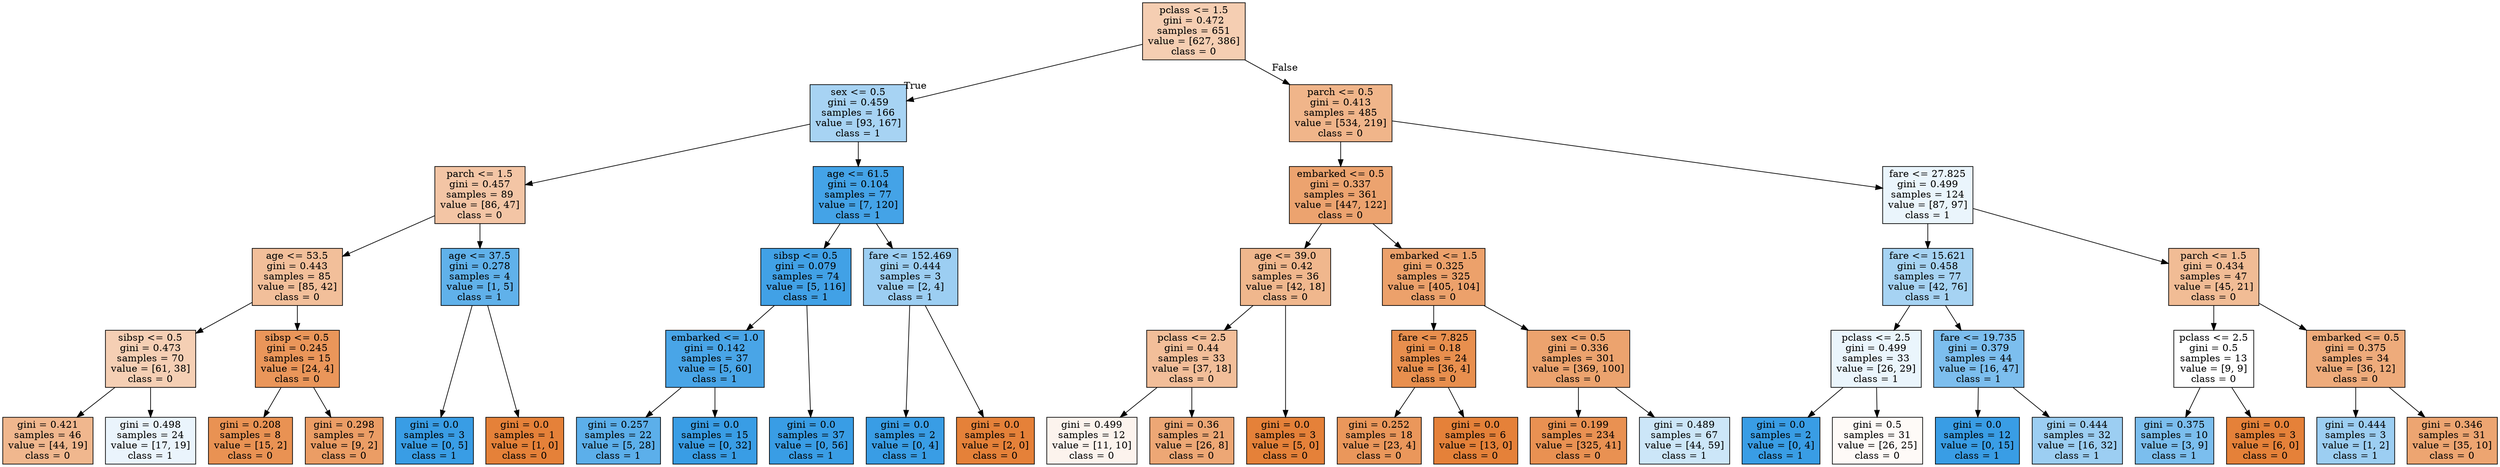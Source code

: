 digraph Tree {
node [shape=box, style="filled", color="black"] ;
graph [ranksep=equally, splines=polyline] ;
0 [label="pclass <= 1.5\ngini = 0.472\nsamples = 651\nvalue = [627, 386]\nclass = 0", fillcolor="#e5813962"] ;
1 [label="sex <= 0.5\ngini = 0.459\nsamples = 166\nvalue = [93, 167]\nclass = 1", fillcolor="#399de571"] ;
0 -> 1 [labeldistance=2.5, labelangle=45, headlabel="True"] ;
2 [label="parch <= 1.5\ngini = 0.457\nsamples = 89\nvalue = [86, 47]\nclass = 0", fillcolor="#e5813974"] ;
1 -> 2 ;
3 [label="age <= 53.5\ngini = 0.443\nsamples = 85\nvalue = [85, 42]\nclass = 0", fillcolor="#e5813981"] ;
2 -> 3 ;
4 [label="sibsp <= 0.5\ngini = 0.473\nsamples = 70\nvalue = [61, 38]\nclass = 0", fillcolor="#e5813960"] ;
3 -> 4 ;
5 [label="gini = 0.421\nsamples = 46\nvalue = [44, 19]\nclass = 0", fillcolor="#e5813991"] ;
4 -> 5 ;
6 [label="gini = 0.498\nsamples = 24\nvalue = [17, 19]\nclass = 1", fillcolor="#399de51b"] ;
4 -> 6 ;
7 [label="sibsp <= 0.5\ngini = 0.245\nsamples = 15\nvalue = [24, 4]\nclass = 0", fillcolor="#e58139d4"] ;
3 -> 7 ;
8 [label="gini = 0.208\nsamples = 8\nvalue = [15, 2]\nclass = 0", fillcolor="#e58139dd"] ;
7 -> 8 ;
9 [label="gini = 0.298\nsamples = 7\nvalue = [9, 2]\nclass = 0", fillcolor="#e58139c6"] ;
7 -> 9 ;
10 [label="age <= 37.5\ngini = 0.278\nsamples = 4\nvalue = [1, 5]\nclass = 1", fillcolor="#399de5cc"] ;
2 -> 10 ;
11 [label="gini = 0.0\nsamples = 3\nvalue = [0, 5]\nclass = 1", fillcolor="#399de5ff"] ;
10 -> 11 ;
12 [label="gini = 0.0\nsamples = 1\nvalue = [1, 0]\nclass = 0", fillcolor="#e58139ff"] ;
10 -> 12 ;
13 [label="age <= 61.5\ngini = 0.104\nsamples = 77\nvalue = [7, 120]\nclass = 1", fillcolor="#399de5f0"] ;
1 -> 13 ;
14 [label="sibsp <= 0.5\ngini = 0.079\nsamples = 74\nvalue = [5, 116]\nclass = 1", fillcolor="#399de5f4"] ;
13 -> 14 ;
15 [label="embarked <= 1.0\ngini = 0.142\nsamples = 37\nvalue = [5, 60]\nclass = 1", fillcolor="#399de5ea"] ;
14 -> 15 ;
16 [label="gini = 0.257\nsamples = 22\nvalue = [5, 28]\nclass = 1", fillcolor="#399de5d1"] ;
15 -> 16 ;
17 [label="gini = 0.0\nsamples = 15\nvalue = [0, 32]\nclass = 1", fillcolor="#399de5ff"] ;
15 -> 17 ;
18 [label="gini = 0.0\nsamples = 37\nvalue = [0, 56]\nclass = 1", fillcolor="#399de5ff"] ;
14 -> 18 ;
19 [label="fare <= 152.469\ngini = 0.444\nsamples = 3\nvalue = [2, 4]\nclass = 1", fillcolor="#399de57f"] ;
13 -> 19 ;
20 [label="gini = 0.0\nsamples = 2\nvalue = [0, 4]\nclass = 1", fillcolor="#399de5ff"] ;
19 -> 20 ;
21 [label="gini = 0.0\nsamples = 1\nvalue = [2, 0]\nclass = 0", fillcolor="#e58139ff"] ;
19 -> 21 ;
22 [label="parch <= 0.5\ngini = 0.413\nsamples = 485\nvalue = [534, 219]\nclass = 0", fillcolor="#e5813996"] ;
0 -> 22 [labeldistance=2.5, labelangle=-45, headlabel="False"] ;
23 [label="embarked <= 0.5\ngini = 0.337\nsamples = 361\nvalue = [447, 122]\nclass = 0", fillcolor="#e58139b9"] ;
22 -> 23 ;
24 [label="age <= 39.0\ngini = 0.42\nsamples = 36\nvalue = [42, 18]\nclass = 0", fillcolor="#e5813992"] ;
23 -> 24 ;
25 [label="pclass <= 2.5\ngini = 0.44\nsamples = 33\nvalue = [37, 18]\nclass = 0", fillcolor="#e5813983"] ;
24 -> 25 ;
26 [label="gini = 0.499\nsamples = 12\nvalue = [11, 10]\nclass = 0", fillcolor="#e5813917"] ;
25 -> 26 ;
27 [label="gini = 0.36\nsamples = 21\nvalue = [26, 8]\nclass = 0", fillcolor="#e58139b1"] ;
25 -> 27 ;
28 [label="gini = 0.0\nsamples = 3\nvalue = [5, 0]\nclass = 0", fillcolor="#e58139ff"] ;
24 -> 28 ;
29 [label="embarked <= 1.5\ngini = 0.325\nsamples = 325\nvalue = [405, 104]\nclass = 0", fillcolor="#e58139be"] ;
23 -> 29 ;
30 [label="fare <= 7.825\ngini = 0.18\nsamples = 24\nvalue = [36, 4]\nclass = 0", fillcolor="#e58139e3"] ;
29 -> 30 ;
31 [label="gini = 0.252\nsamples = 18\nvalue = [23, 4]\nclass = 0", fillcolor="#e58139d3"] ;
30 -> 31 ;
32 [label="gini = 0.0\nsamples = 6\nvalue = [13, 0]\nclass = 0", fillcolor="#e58139ff"] ;
30 -> 32 ;
33 [label="sex <= 0.5\ngini = 0.336\nsamples = 301\nvalue = [369, 100]\nclass = 0", fillcolor="#e58139ba"] ;
29 -> 33 ;
34 [label="gini = 0.199\nsamples = 234\nvalue = [325, 41]\nclass = 0", fillcolor="#e58139df"] ;
33 -> 34 ;
35 [label="gini = 0.489\nsamples = 67\nvalue = [44, 59]\nclass = 1", fillcolor="#399de541"] ;
33 -> 35 ;
36 [label="fare <= 27.825\ngini = 0.499\nsamples = 124\nvalue = [87, 97]\nclass = 1", fillcolor="#399de51a"] ;
22 -> 36 ;
37 [label="fare <= 15.621\ngini = 0.458\nsamples = 77\nvalue = [42, 76]\nclass = 1", fillcolor="#399de572"] ;
36 -> 37 ;
38 [label="pclass <= 2.5\ngini = 0.499\nsamples = 33\nvalue = [26, 29]\nclass = 1", fillcolor="#399de51a"] ;
37 -> 38 ;
39 [label="gini = 0.0\nsamples = 2\nvalue = [0, 4]\nclass = 1", fillcolor="#399de5ff"] ;
38 -> 39 ;
40 [label="gini = 0.5\nsamples = 31\nvalue = [26, 25]\nclass = 0", fillcolor="#e581390a"] ;
38 -> 40 ;
41 [label="fare <= 19.735\ngini = 0.379\nsamples = 44\nvalue = [16, 47]\nclass = 1", fillcolor="#399de5a8"] ;
37 -> 41 ;
42 [label="gini = 0.0\nsamples = 12\nvalue = [0, 15]\nclass = 1", fillcolor="#399de5ff"] ;
41 -> 42 ;
43 [label="gini = 0.444\nsamples = 32\nvalue = [16, 32]\nclass = 1", fillcolor="#399de57f"] ;
41 -> 43 ;
44 [label="parch <= 1.5\ngini = 0.434\nsamples = 47\nvalue = [45, 21]\nclass = 0", fillcolor="#e5813988"] ;
36 -> 44 ;
45 [label="pclass <= 2.5\ngini = 0.5\nsamples = 13\nvalue = [9, 9]\nclass = 0", fillcolor="#e5813900"] ;
44 -> 45 ;
46 [label="gini = 0.375\nsamples = 10\nvalue = [3, 9]\nclass = 1", fillcolor="#399de5aa"] ;
45 -> 46 ;
47 [label="gini = 0.0\nsamples = 3\nvalue = [6, 0]\nclass = 0", fillcolor="#e58139ff"] ;
45 -> 47 ;
48 [label="embarked <= 0.5\ngini = 0.375\nsamples = 34\nvalue = [36, 12]\nclass = 0", fillcolor="#e58139aa"] ;
44 -> 48 ;
49 [label="gini = 0.444\nsamples = 3\nvalue = [1, 2]\nclass = 1", fillcolor="#399de57f"] ;
48 -> 49 ;
50 [label="gini = 0.346\nsamples = 31\nvalue = [35, 10]\nclass = 0", fillcolor="#e58139b6"] ;
48 -> 50 ;
{rank=same ; 0} ;
{rank=same ; 1; 22} ;
{rank=same ; 2; 13; 23; 36} ;
{rank=same ; 3; 10; 14; 19; 24; 29; 37; 44} ;
{rank=same ; 4; 7; 15; 25; 30; 33; 38; 41; 45; 48} ;
{rank=same ; 5; 6; 8; 9; 11; 12; 16; 17; 18; 20; 21; 26; 27; 28; 31; 32; 34; 35; 39; 40; 42; 43; 46; 47; 49; 50} ;
}